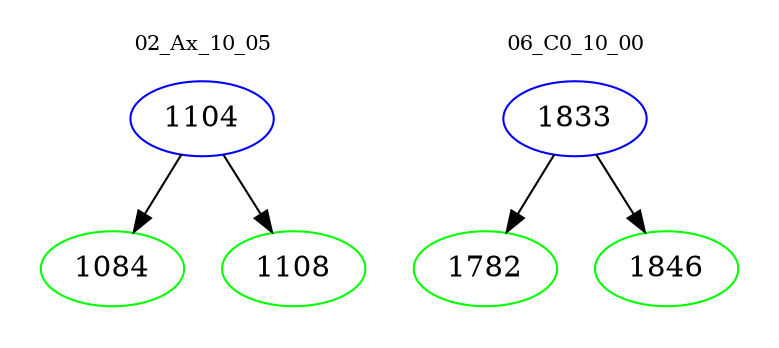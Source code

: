 digraph{
subgraph cluster_0 {
color = white
label = "02_Ax_10_05";
fontsize=10;
T0_1104 [label="1104", color="blue"]
T0_1104 -> T0_1084 [color="black"]
T0_1084 [label="1084", color="green"]
T0_1104 -> T0_1108 [color="black"]
T0_1108 [label="1108", color="green"]
}
subgraph cluster_1 {
color = white
label = "06_C0_10_00";
fontsize=10;
T1_1833 [label="1833", color="blue"]
T1_1833 -> T1_1782 [color="black"]
T1_1782 [label="1782", color="green"]
T1_1833 -> T1_1846 [color="black"]
T1_1846 [label="1846", color="green"]
}
}

